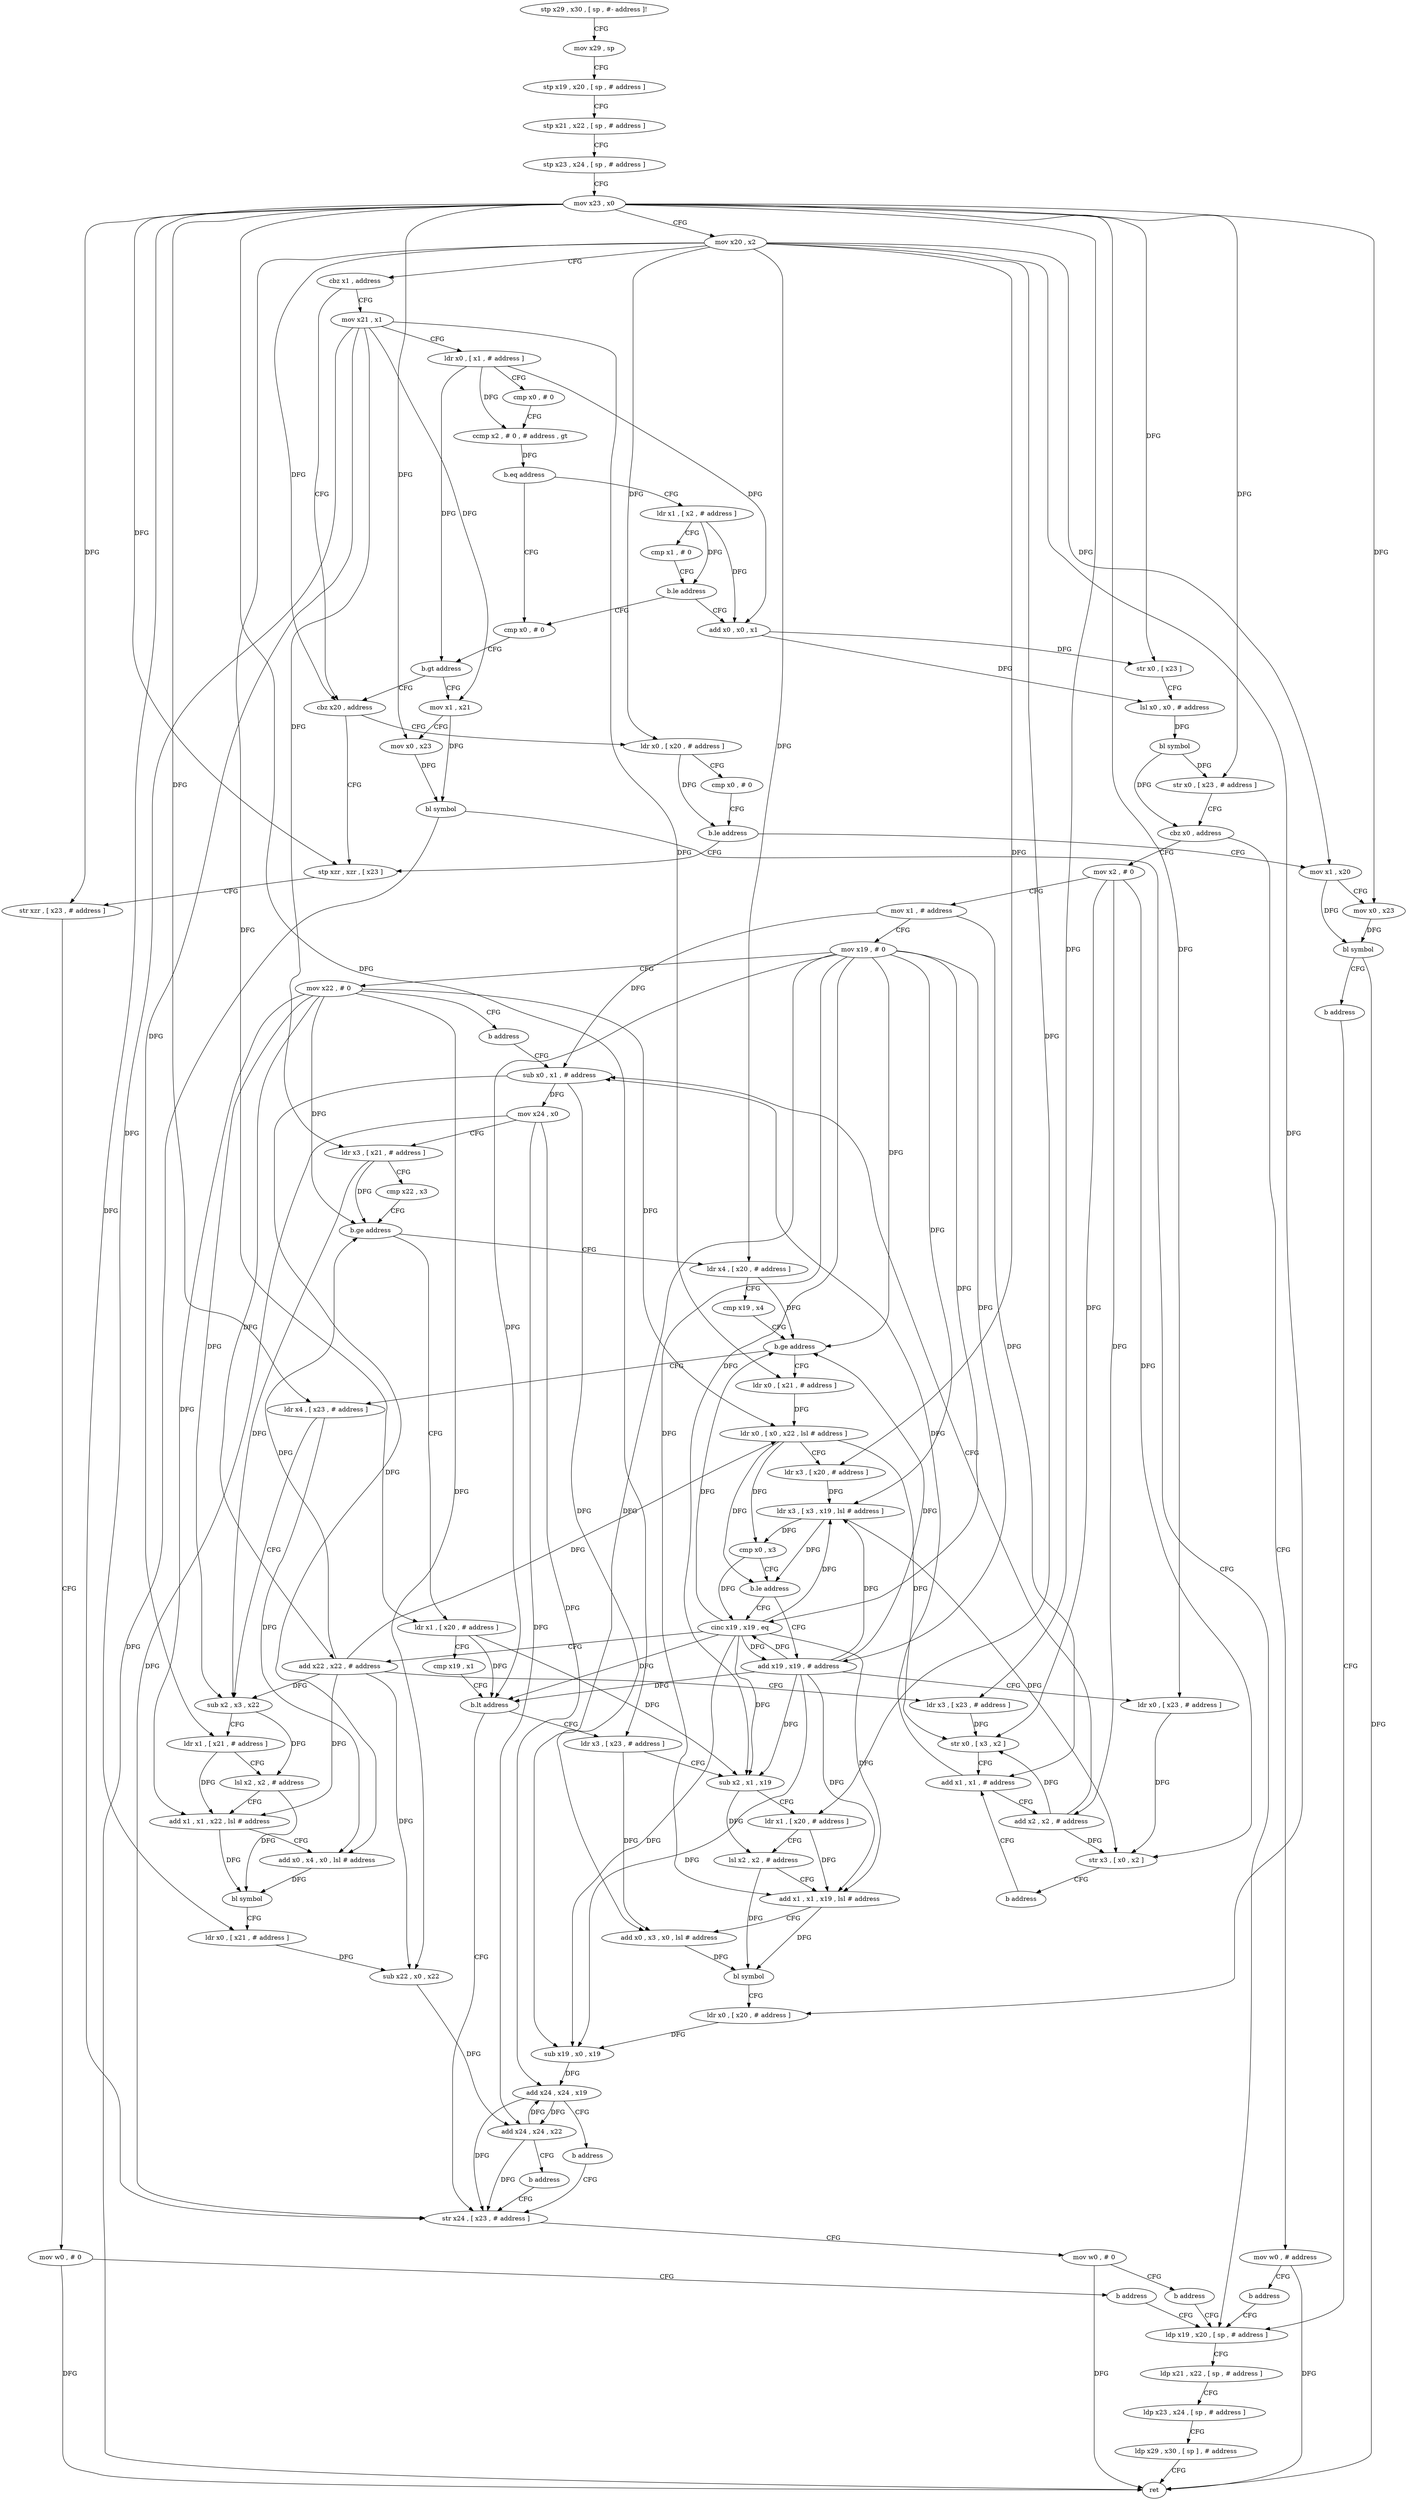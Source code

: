 digraph "func" {
"4325812" [label = "stp x29 , x30 , [ sp , #- address ]!" ]
"4325816" [label = "mov x29 , sp" ]
"4325820" [label = "stp x19 , x20 , [ sp , # address ]" ]
"4325824" [label = "stp x21 , x22 , [ sp , # address ]" ]
"4325828" [label = "stp x23 , x24 , [ sp , # address ]" ]
"4325832" [label = "mov x23 , x0" ]
"4325836" [label = "mov x20 , x2" ]
"4325840" [label = "cbz x1 , address" ]
"4325928" [label = "cbz x20 , address" ]
"4325844" [label = "mov x21 , x1" ]
"4325992" [label = "stp xzr , xzr , [ x23 ]" ]
"4325932" [label = "ldr x0 , [ x20 , # address ]" ]
"4325848" [label = "ldr x0 , [ x1 , # address ]" ]
"4325852" [label = "cmp x0 , # 0" ]
"4325856" [label = "ccmp x2 , # 0 , # address , gt" ]
"4325860" [label = "b.eq address" ]
"4325920" [label = "cmp x0 , # 0" ]
"4325864" [label = "ldr x1 , [ x2 , # address ]" ]
"4325996" [label = "str xzr , [ x23 , # address ]" ]
"4326000" [label = "mov w0 , # 0" ]
"4326004" [label = "b address" ]
"4325972" [label = "ldp x19 , x20 , [ sp , # address ]" ]
"4325936" [label = "cmp x0 , # 0" ]
"4325940" [label = "b.le address" ]
"4325944" [label = "mov x1 , x20" ]
"4325924" [label = "b.gt address" ]
"4325960" [label = "mov x1 , x21" ]
"4325868" [label = "cmp x1 , # 0" ]
"4325872" [label = "b.le address" ]
"4325876" [label = "add x0 , x0 , x1" ]
"4325976" [label = "ldp x21 , x22 , [ sp , # address ]" ]
"4325980" [label = "ldp x23 , x24 , [ sp , # address ]" ]
"4325984" [label = "ldp x29 , x30 , [ sp ] , # address" ]
"4325988" [label = "ret" ]
"4325948" [label = "mov x0 , x23" ]
"4325952" [label = "bl symbol" ]
"4325956" [label = "b address" ]
"4325964" [label = "mov x0 , x23" ]
"4325968" [label = "bl symbol" ]
"4325880" [label = "str x0 , [ x23 ]" ]
"4325884" [label = "lsl x0 , x0 , # address" ]
"4325888" [label = "bl symbol" ]
"4325892" [label = "str x0 , [ x23 , # address ]" ]
"4325896" [label = "cbz x0 , address" ]
"4326216" [label = "mov w0 , # address" ]
"4325900" [label = "mov x2 , # 0" ]
"4326220" [label = "b address" ]
"4325904" [label = "mov x1 , # address" ]
"4325908" [label = "mov x19 , # 0" ]
"4325912" [label = "mov x22 , # 0" ]
"4325916" [label = "b address" ]
"4326032" [label = "sub x0 , x1 , # address" ]
"4326036" [label = "mov x24 , x0" ]
"4326040" [label = "ldr x3 , [ x21 , # address ]" ]
"4326044" [label = "cmp x22 , x3" ]
"4326048" [label = "b.ge address" ]
"4326148" [label = "ldr x1 , [ x20 , # address ]" ]
"4326052" [label = "ldr x4 , [ x20 , # address ]" ]
"4326152" [label = "cmp x19 , x1" ]
"4326156" [label = "b.lt address" ]
"4326172" [label = "ldr x3 , [ x23 , # address ]" ]
"4326160" [label = "str x24 , [ x23 , # address ]" ]
"4326056" [label = "cmp x19 , x4" ]
"4326060" [label = "b.ge address" ]
"4326104" [label = "ldr x4 , [ x23 , # address ]" ]
"4326064" [label = "ldr x0 , [ x21 , # address ]" ]
"4326176" [label = "sub x2 , x1 , x19" ]
"4326180" [label = "ldr x1 , [ x20 , # address ]" ]
"4326184" [label = "lsl x2 , x2 , # address" ]
"4326188" [label = "add x1 , x1 , x19 , lsl # address" ]
"4326192" [label = "add x0 , x3 , x0 , lsl # address" ]
"4326196" [label = "bl symbol" ]
"4326200" [label = "ldr x0 , [ x20 , # address ]" ]
"4326204" [label = "sub x19 , x0 , x19" ]
"4326208" [label = "add x24 , x24 , x19" ]
"4326212" [label = "b address" ]
"4326164" [label = "mov w0 , # 0" ]
"4326168" [label = "b address" ]
"4326108" [label = "sub x2 , x3 , x22" ]
"4326112" [label = "ldr x1 , [ x21 , # address ]" ]
"4326116" [label = "lsl x2 , x2 , # address" ]
"4326120" [label = "add x1 , x1 , x22 , lsl # address" ]
"4326124" [label = "add x0 , x4 , x0 , lsl # address" ]
"4326128" [label = "bl symbol" ]
"4326132" [label = "ldr x0 , [ x21 , # address ]" ]
"4326136" [label = "sub x22 , x0 , x22" ]
"4326140" [label = "add x24 , x24 , x22" ]
"4326144" [label = "b address" ]
"4326068" [label = "ldr x0 , [ x0 , x22 , lsl # address ]" ]
"4326072" [label = "ldr x3 , [ x20 , # address ]" ]
"4326076" [label = "ldr x3 , [ x3 , x19 , lsl # address ]" ]
"4326080" [label = "cmp x0 , x3" ]
"4326084" [label = "b.le address" ]
"4326008" [label = "cinc x19 , x19 , eq" ]
"4326088" [label = "add x19 , x19 , # address" ]
"4326012" [label = "add x22 , x22 , # address" ]
"4326016" [label = "ldr x3 , [ x23 , # address ]" ]
"4326020" [label = "str x0 , [ x3 , x2 ]" ]
"4326024" [label = "add x1 , x1 , # address" ]
"4326092" [label = "ldr x0 , [ x23 , # address ]" ]
"4326096" [label = "str x3 , [ x0 , x2 ]" ]
"4326100" [label = "b address" ]
"4326028" [label = "add x2 , x2 , # address" ]
"4325812" -> "4325816" [ label = "CFG" ]
"4325816" -> "4325820" [ label = "CFG" ]
"4325820" -> "4325824" [ label = "CFG" ]
"4325824" -> "4325828" [ label = "CFG" ]
"4325828" -> "4325832" [ label = "CFG" ]
"4325832" -> "4325836" [ label = "CFG" ]
"4325832" -> "4325992" [ label = "DFG" ]
"4325832" -> "4325996" [ label = "DFG" ]
"4325832" -> "4325948" [ label = "DFG" ]
"4325832" -> "4325964" [ label = "DFG" ]
"4325832" -> "4325880" [ label = "DFG" ]
"4325832" -> "4325892" [ label = "DFG" ]
"4325832" -> "4326172" [ label = "DFG" ]
"4325832" -> "4326160" [ label = "DFG" ]
"4325832" -> "4326104" [ label = "DFG" ]
"4325832" -> "4326092" [ label = "DFG" ]
"4325832" -> "4326016" [ label = "DFG" ]
"4325836" -> "4325840" [ label = "CFG" ]
"4325836" -> "4325928" [ label = "DFG" ]
"4325836" -> "4325932" [ label = "DFG" ]
"4325836" -> "4325944" [ label = "DFG" ]
"4325836" -> "4326148" [ label = "DFG" ]
"4325836" -> "4326052" [ label = "DFG" ]
"4325836" -> "4326180" [ label = "DFG" ]
"4325836" -> "4326200" [ label = "DFG" ]
"4325836" -> "4326072" [ label = "DFG" ]
"4325840" -> "4325928" [ label = "CFG" ]
"4325840" -> "4325844" [ label = "CFG" ]
"4325928" -> "4325992" [ label = "CFG" ]
"4325928" -> "4325932" [ label = "CFG" ]
"4325844" -> "4325848" [ label = "CFG" ]
"4325844" -> "4325960" [ label = "DFG" ]
"4325844" -> "4326040" [ label = "DFG" ]
"4325844" -> "4326112" [ label = "DFG" ]
"4325844" -> "4326132" [ label = "DFG" ]
"4325844" -> "4326064" [ label = "DFG" ]
"4325992" -> "4325996" [ label = "CFG" ]
"4325932" -> "4325936" [ label = "CFG" ]
"4325932" -> "4325940" [ label = "DFG" ]
"4325848" -> "4325852" [ label = "CFG" ]
"4325848" -> "4325856" [ label = "DFG" ]
"4325848" -> "4325924" [ label = "DFG" ]
"4325848" -> "4325876" [ label = "DFG" ]
"4325852" -> "4325856" [ label = "CFG" ]
"4325856" -> "4325860" [ label = "DFG" ]
"4325860" -> "4325920" [ label = "CFG" ]
"4325860" -> "4325864" [ label = "CFG" ]
"4325920" -> "4325924" [ label = "CFG" ]
"4325864" -> "4325868" [ label = "CFG" ]
"4325864" -> "4325872" [ label = "DFG" ]
"4325864" -> "4325876" [ label = "DFG" ]
"4325996" -> "4326000" [ label = "CFG" ]
"4326000" -> "4326004" [ label = "CFG" ]
"4326000" -> "4325988" [ label = "DFG" ]
"4326004" -> "4325972" [ label = "CFG" ]
"4325972" -> "4325976" [ label = "CFG" ]
"4325936" -> "4325940" [ label = "CFG" ]
"4325940" -> "4325992" [ label = "CFG" ]
"4325940" -> "4325944" [ label = "CFG" ]
"4325944" -> "4325948" [ label = "CFG" ]
"4325944" -> "4325952" [ label = "DFG" ]
"4325924" -> "4325960" [ label = "CFG" ]
"4325924" -> "4325928" [ label = "CFG" ]
"4325960" -> "4325964" [ label = "CFG" ]
"4325960" -> "4325968" [ label = "DFG" ]
"4325868" -> "4325872" [ label = "CFG" ]
"4325872" -> "4325920" [ label = "CFG" ]
"4325872" -> "4325876" [ label = "CFG" ]
"4325876" -> "4325880" [ label = "DFG" ]
"4325876" -> "4325884" [ label = "DFG" ]
"4325976" -> "4325980" [ label = "CFG" ]
"4325980" -> "4325984" [ label = "CFG" ]
"4325984" -> "4325988" [ label = "CFG" ]
"4325948" -> "4325952" [ label = "DFG" ]
"4325952" -> "4325956" [ label = "CFG" ]
"4325952" -> "4325988" [ label = "DFG" ]
"4325956" -> "4325972" [ label = "CFG" ]
"4325964" -> "4325968" [ label = "DFG" ]
"4325968" -> "4325972" [ label = "CFG" ]
"4325968" -> "4325988" [ label = "DFG" ]
"4325880" -> "4325884" [ label = "CFG" ]
"4325884" -> "4325888" [ label = "DFG" ]
"4325888" -> "4325892" [ label = "DFG" ]
"4325888" -> "4325896" [ label = "DFG" ]
"4325892" -> "4325896" [ label = "CFG" ]
"4325896" -> "4326216" [ label = "CFG" ]
"4325896" -> "4325900" [ label = "CFG" ]
"4326216" -> "4326220" [ label = "CFG" ]
"4326216" -> "4325988" [ label = "DFG" ]
"4325900" -> "4325904" [ label = "CFG" ]
"4325900" -> "4326096" [ label = "DFG" ]
"4325900" -> "4326028" [ label = "DFG" ]
"4325900" -> "4326020" [ label = "DFG" ]
"4326220" -> "4325972" [ label = "CFG" ]
"4325904" -> "4325908" [ label = "CFG" ]
"4325904" -> "4326032" [ label = "DFG" ]
"4325904" -> "4326024" [ label = "DFG" ]
"4325908" -> "4325912" [ label = "CFG" ]
"4325908" -> "4326156" [ label = "DFG" ]
"4325908" -> "4326060" [ label = "DFG" ]
"4325908" -> "4326176" [ label = "DFG" ]
"4325908" -> "4326188" [ label = "DFG" ]
"4325908" -> "4326204" [ label = "DFG" ]
"4325908" -> "4326076" [ label = "DFG" ]
"4325908" -> "4326088" [ label = "DFG" ]
"4325908" -> "4326008" [ label = "DFG" ]
"4325912" -> "4325916" [ label = "CFG" ]
"4325912" -> "4326048" [ label = "DFG" ]
"4325912" -> "4326108" [ label = "DFG" ]
"4325912" -> "4326120" [ label = "DFG" ]
"4325912" -> "4326136" [ label = "DFG" ]
"4325912" -> "4326068" [ label = "DFG" ]
"4325912" -> "4326012" [ label = "DFG" ]
"4325916" -> "4326032" [ label = "CFG" ]
"4326032" -> "4326036" [ label = "DFG" ]
"4326032" -> "4326192" [ label = "DFG" ]
"4326032" -> "4326124" [ label = "DFG" ]
"4326036" -> "4326040" [ label = "CFG" ]
"4326036" -> "4326208" [ label = "DFG" ]
"4326036" -> "4326160" [ label = "DFG" ]
"4326036" -> "4326140" [ label = "DFG" ]
"4326040" -> "4326044" [ label = "CFG" ]
"4326040" -> "4326048" [ label = "DFG" ]
"4326040" -> "4326108" [ label = "DFG" ]
"4326044" -> "4326048" [ label = "CFG" ]
"4326048" -> "4326148" [ label = "CFG" ]
"4326048" -> "4326052" [ label = "CFG" ]
"4326148" -> "4326152" [ label = "CFG" ]
"4326148" -> "4326156" [ label = "DFG" ]
"4326148" -> "4326176" [ label = "DFG" ]
"4326052" -> "4326056" [ label = "CFG" ]
"4326052" -> "4326060" [ label = "DFG" ]
"4326152" -> "4326156" [ label = "CFG" ]
"4326156" -> "4326172" [ label = "CFG" ]
"4326156" -> "4326160" [ label = "CFG" ]
"4326172" -> "4326176" [ label = "CFG" ]
"4326172" -> "4326192" [ label = "DFG" ]
"4326160" -> "4326164" [ label = "CFG" ]
"4326056" -> "4326060" [ label = "CFG" ]
"4326060" -> "4326104" [ label = "CFG" ]
"4326060" -> "4326064" [ label = "CFG" ]
"4326104" -> "4326108" [ label = "CFG" ]
"4326104" -> "4326124" [ label = "DFG" ]
"4326064" -> "4326068" [ label = "DFG" ]
"4326176" -> "4326180" [ label = "CFG" ]
"4326176" -> "4326184" [ label = "DFG" ]
"4326180" -> "4326184" [ label = "CFG" ]
"4326180" -> "4326188" [ label = "DFG" ]
"4326184" -> "4326188" [ label = "CFG" ]
"4326184" -> "4326196" [ label = "DFG" ]
"4326188" -> "4326192" [ label = "CFG" ]
"4326188" -> "4326196" [ label = "DFG" ]
"4326192" -> "4326196" [ label = "DFG" ]
"4326196" -> "4326200" [ label = "CFG" ]
"4326200" -> "4326204" [ label = "DFG" ]
"4326204" -> "4326208" [ label = "DFG" ]
"4326208" -> "4326212" [ label = "CFG" ]
"4326208" -> "4326160" [ label = "DFG" ]
"4326208" -> "4326140" [ label = "DFG" ]
"4326212" -> "4326160" [ label = "CFG" ]
"4326164" -> "4326168" [ label = "CFG" ]
"4326164" -> "4325988" [ label = "DFG" ]
"4326168" -> "4325972" [ label = "CFG" ]
"4326108" -> "4326112" [ label = "CFG" ]
"4326108" -> "4326116" [ label = "DFG" ]
"4326112" -> "4326116" [ label = "CFG" ]
"4326112" -> "4326120" [ label = "DFG" ]
"4326116" -> "4326120" [ label = "CFG" ]
"4326116" -> "4326128" [ label = "DFG" ]
"4326120" -> "4326124" [ label = "CFG" ]
"4326120" -> "4326128" [ label = "DFG" ]
"4326124" -> "4326128" [ label = "DFG" ]
"4326128" -> "4326132" [ label = "CFG" ]
"4326132" -> "4326136" [ label = "DFG" ]
"4326136" -> "4326140" [ label = "DFG" ]
"4326140" -> "4326144" [ label = "CFG" ]
"4326140" -> "4326160" [ label = "DFG" ]
"4326140" -> "4326208" [ label = "DFG" ]
"4326144" -> "4326160" [ label = "CFG" ]
"4326068" -> "4326072" [ label = "CFG" ]
"4326068" -> "4326080" [ label = "DFG" ]
"4326068" -> "4326084" [ label = "DFG" ]
"4326068" -> "4326020" [ label = "DFG" ]
"4326072" -> "4326076" [ label = "DFG" ]
"4326076" -> "4326080" [ label = "DFG" ]
"4326076" -> "4326084" [ label = "DFG" ]
"4326076" -> "4326096" [ label = "DFG" ]
"4326080" -> "4326084" [ label = "CFG" ]
"4326080" -> "4326008" [ label = "DFG" ]
"4326084" -> "4326008" [ label = "CFG" ]
"4326084" -> "4326088" [ label = "CFG" ]
"4326008" -> "4326012" [ label = "CFG" ]
"4326008" -> "4326176" [ label = "DFG" ]
"4326008" -> "4326188" [ label = "DFG" ]
"4326008" -> "4326204" [ label = "DFG" ]
"4326008" -> "4326076" [ label = "DFG" ]
"4326008" -> "4326088" [ label = "DFG" ]
"4326008" -> "4326156" [ label = "DFG" ]
"4326008" -> "4326060" [ label = "DFG" ]
"4326088" -> "4326092" [ label = "CFG" ]
"4326088" -> "4326176" [ label = "DFG" ]
"4326088" -> "4326188" [ label = "DFG" ]
"4326088" -> "4326204" [ label = "DFG" ]
"4326088" -> "4326076" [ label = "DFG" ]
"4326088" -> "4326156" [ label = "DFG" ]
"4326088" -> "4326060" [ label = "DFG" ]
"4326088" -> "4326008" [ label = "DFG" ]
"4326012" -> "4326016" [ label = "CFG" ]
"4326012" -> "4326108" [ label = "DFG" ]
"4326012" -> "4326120" [ label = "DFG" ]
"4326012" -> "4326136" [ label = "DFG" ]
"4326012" -> "4326068" [ label = "DFG" ]
"4326012" -> "4326048" [ label = "DFG" ]
"4326016" -> "4326020" [ label = "DFG" ]
"4326020" -> "4326024" [ label = "CFG" ]
"4326024" -> "4326028" [ label = "CFG" ]
"4326024" -> "4326032" [ label = "DFG" ]
"4326092" -> "4326096" [ label = "DFG" ]
"4326096" -> "4326100" [ label = "CFG" ]
"4326100" -> "4326024" [ label = "CFG" ]
"4326028" -> "4326032" [ label = "CFG" ]
"4326028" -> "4326096" [ label = "DFG" ]
"4326028" -> "4326020" [ label = "DFG" ]
}
